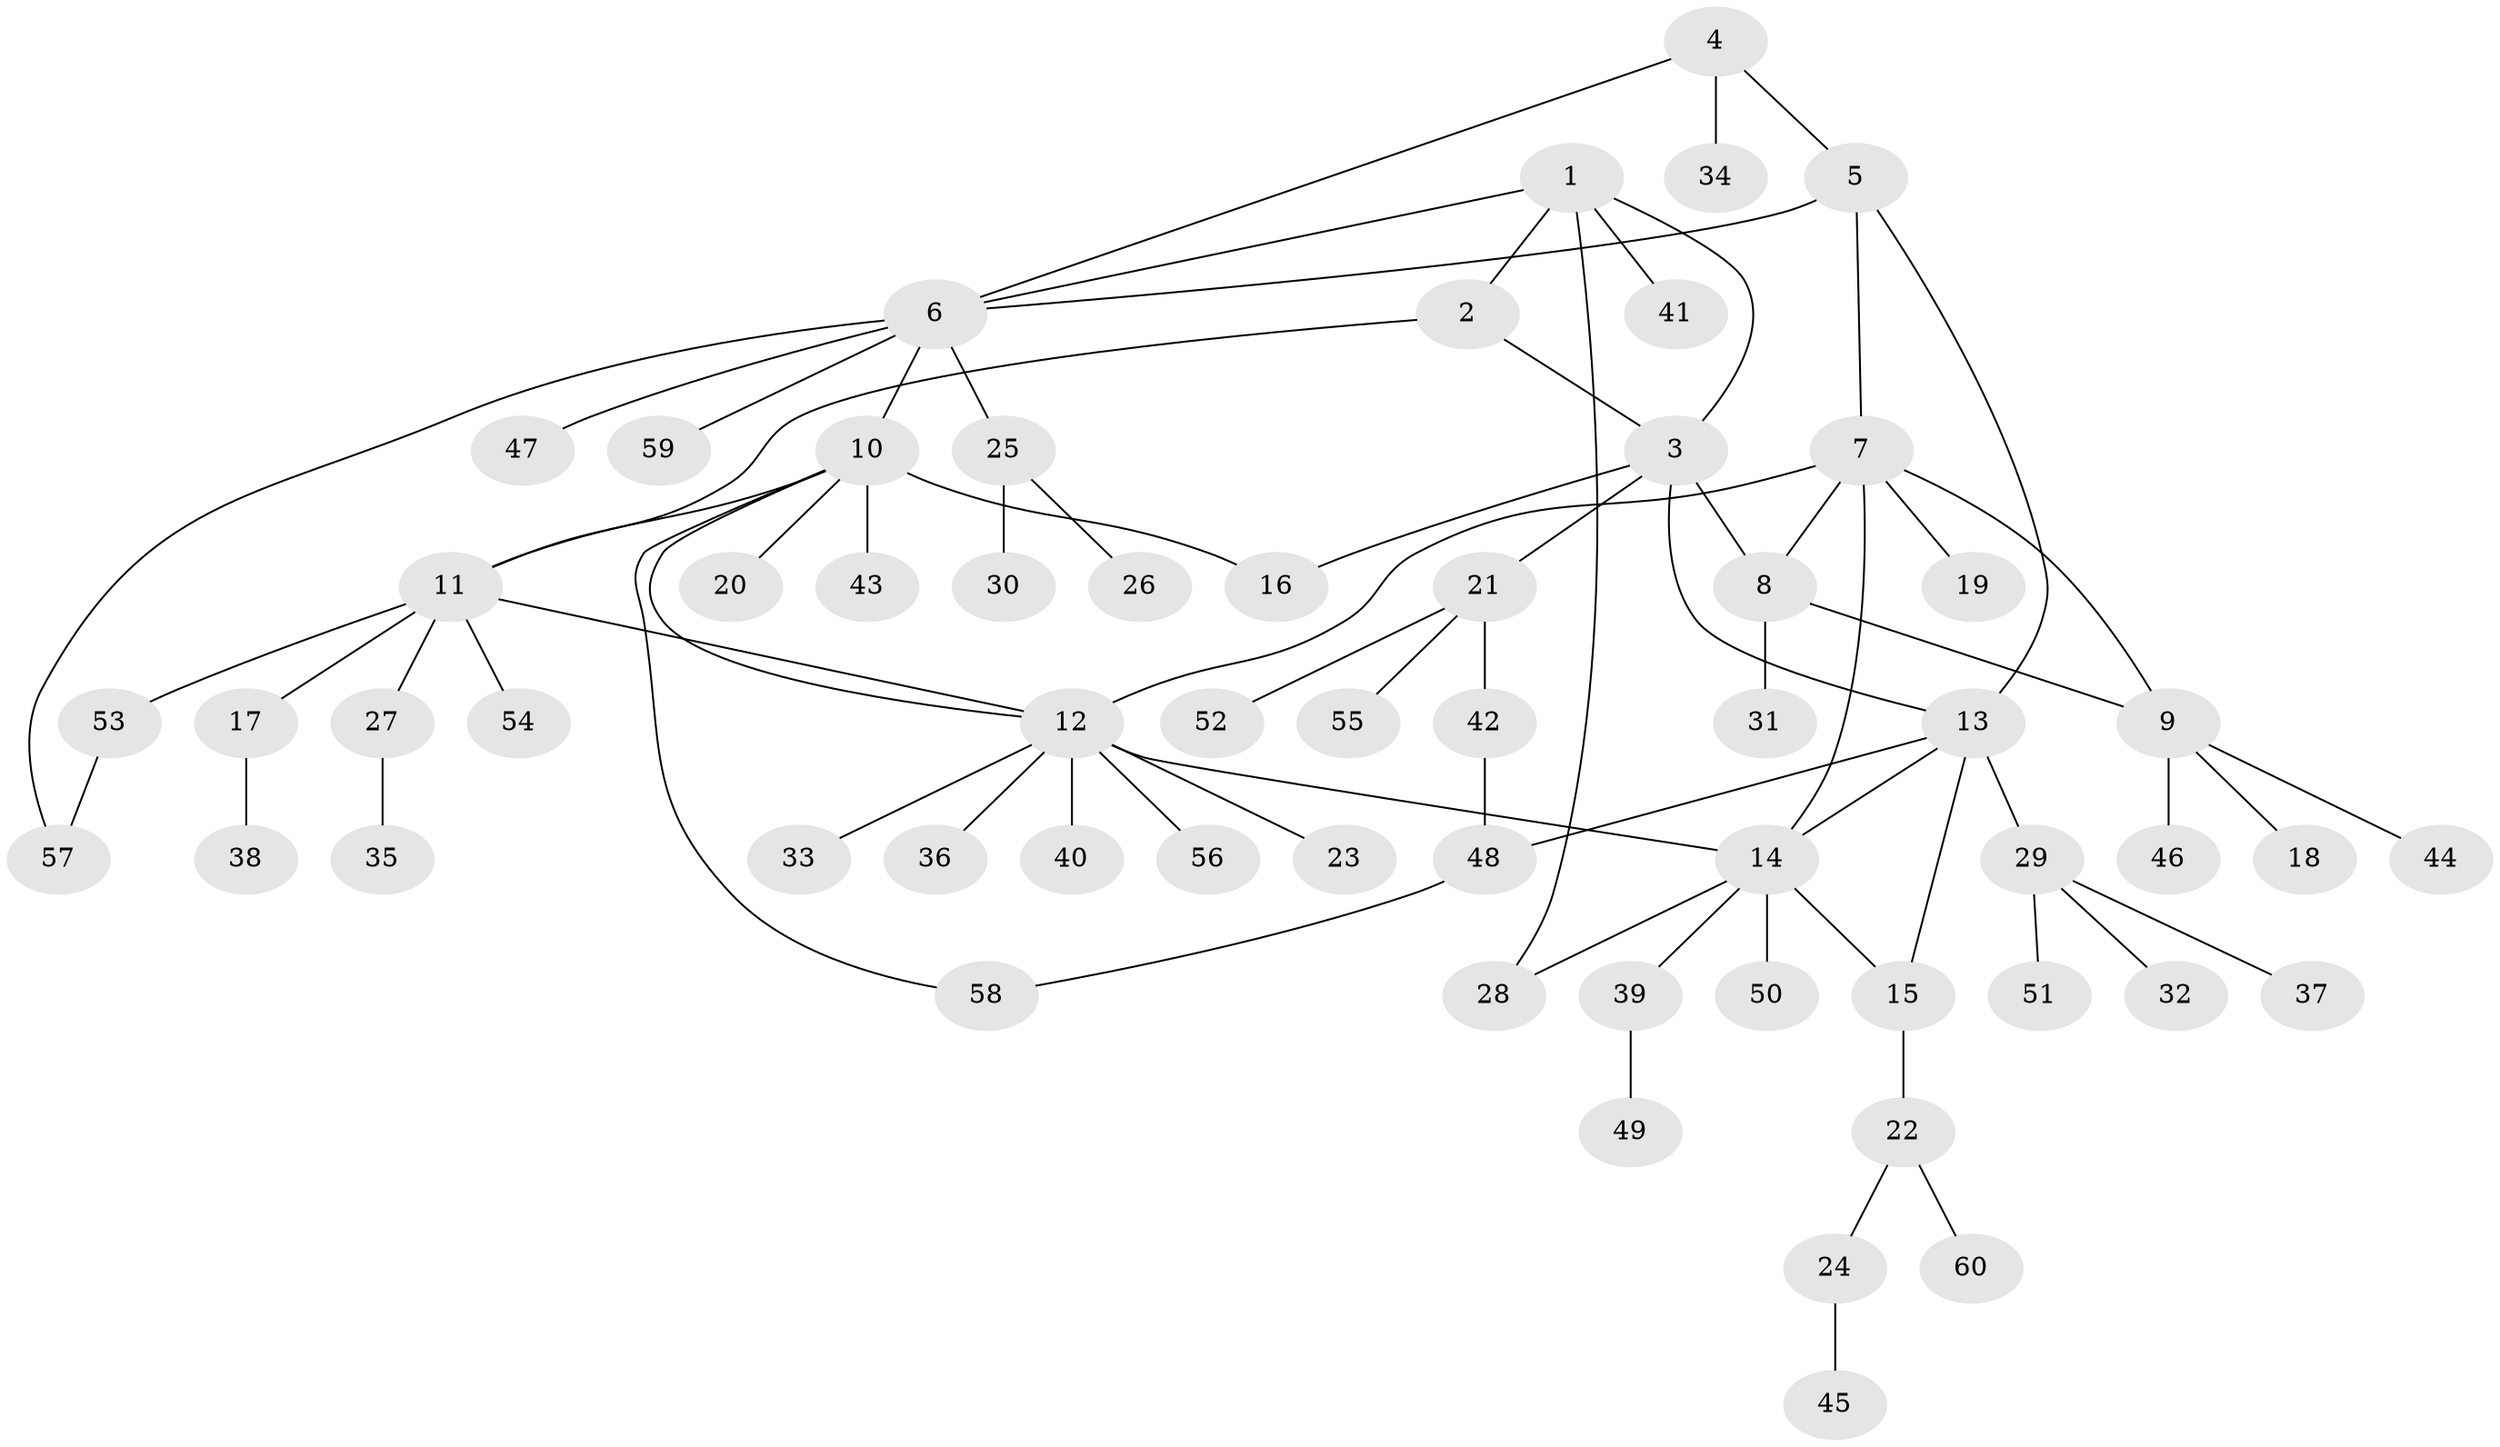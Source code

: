 // coarse degree distribution, {4: 0.05555555555555555, 11: 0.05555555555555555, 1: 0.7222222222222222, 2: 0.05555555555555555, 3: 0.05555555555555555, 5: 0.05555555555555555}
// Generated by graph-tools (version 1.1) at 2025/57/03/04/25 21:57:34]
// undirected, 60 vertices, 75 edges
graph export_dot {
graph [start="1"]
  node [color=gray90,style=filled];
  1;
  2;
  3;
  4;
  5;
  6;
  7;
  8;
  9;
  10;
  11;
  12;
  13;
  14;
  15;
  16;
  17;
  18;
  19;
  20;
  21;
  22;
  23;
  24;
  25;
  26;
  27;
  28;
  29;
  30;
  31;
  32;
  33;
  34;
  35;
  36;
  37;
  38;
  39;
  40;
  41;
  42;
  43;
  44;
  45;
  46;
  47;
  48;
  49;
  50;
  51;
  52;
  53;
  54;
  55;
  56;
  57;
  58;
  59;
  60;
  1 -- 2;
  1 -- 3;
  1 -- 6;
  1 -- 28;
  1 -- 41;
  2 -- 3;
  2 -- 11;
  3 -- 8;
  3 -- 13;
  3 -- 16;
  3 -- 21;
  4 -- 5;
  4 -- 6;
  4 -- 34;
  5 -- 6;
  5 -- 7;
  5 -- 13;
  6 -- 10;
  6 -- 25;
  6 -- 47;
  6 -- 57;
  6 -- 59;
  7 -- 8;
  7 -- 9;
  7 -- 12;
  7 -- 14;
  7 -- 19;
  8 -- 9;
  8 -- 31;
  9 -- 18;
  9 -- 44;
  9 -- 46;
  10 -- 11;
  10 -- 12;
  10 -- 16;
  10 -- 20;
  10 -- 43;
  10 -- 58;
  11 -- 12;
  11 -- 17;
  11 -- 27;
  11 -- 53;
  11 -- 54;
  12 -- 14;
  12 -- 23;
  12 -- 33;
  12 -- 36;
  12 -- 40;
  12 -- 56;
  13 -- 14;
  13 -- 15;
  13 -- 29;
  13 -- 48;
  14 -- 15;
  14 -- 28;
  14 -- 39;
  14 -- 50;
  15 -- 22;
  17 -- 38;
  21 -- 42;
  21 -- 52;
  21 -- 55;
  22 -- 24;
  22 -- 60;
  24 -- 45;
  25 -- 26;
  25 -- 30;
  27 -- 35;
  29 -- 32;
  29 -- 37;
  29 -- 51;
  39 -- 49;
  42 -- 48;
  48 -- 58;
  53 -- 57;
}
